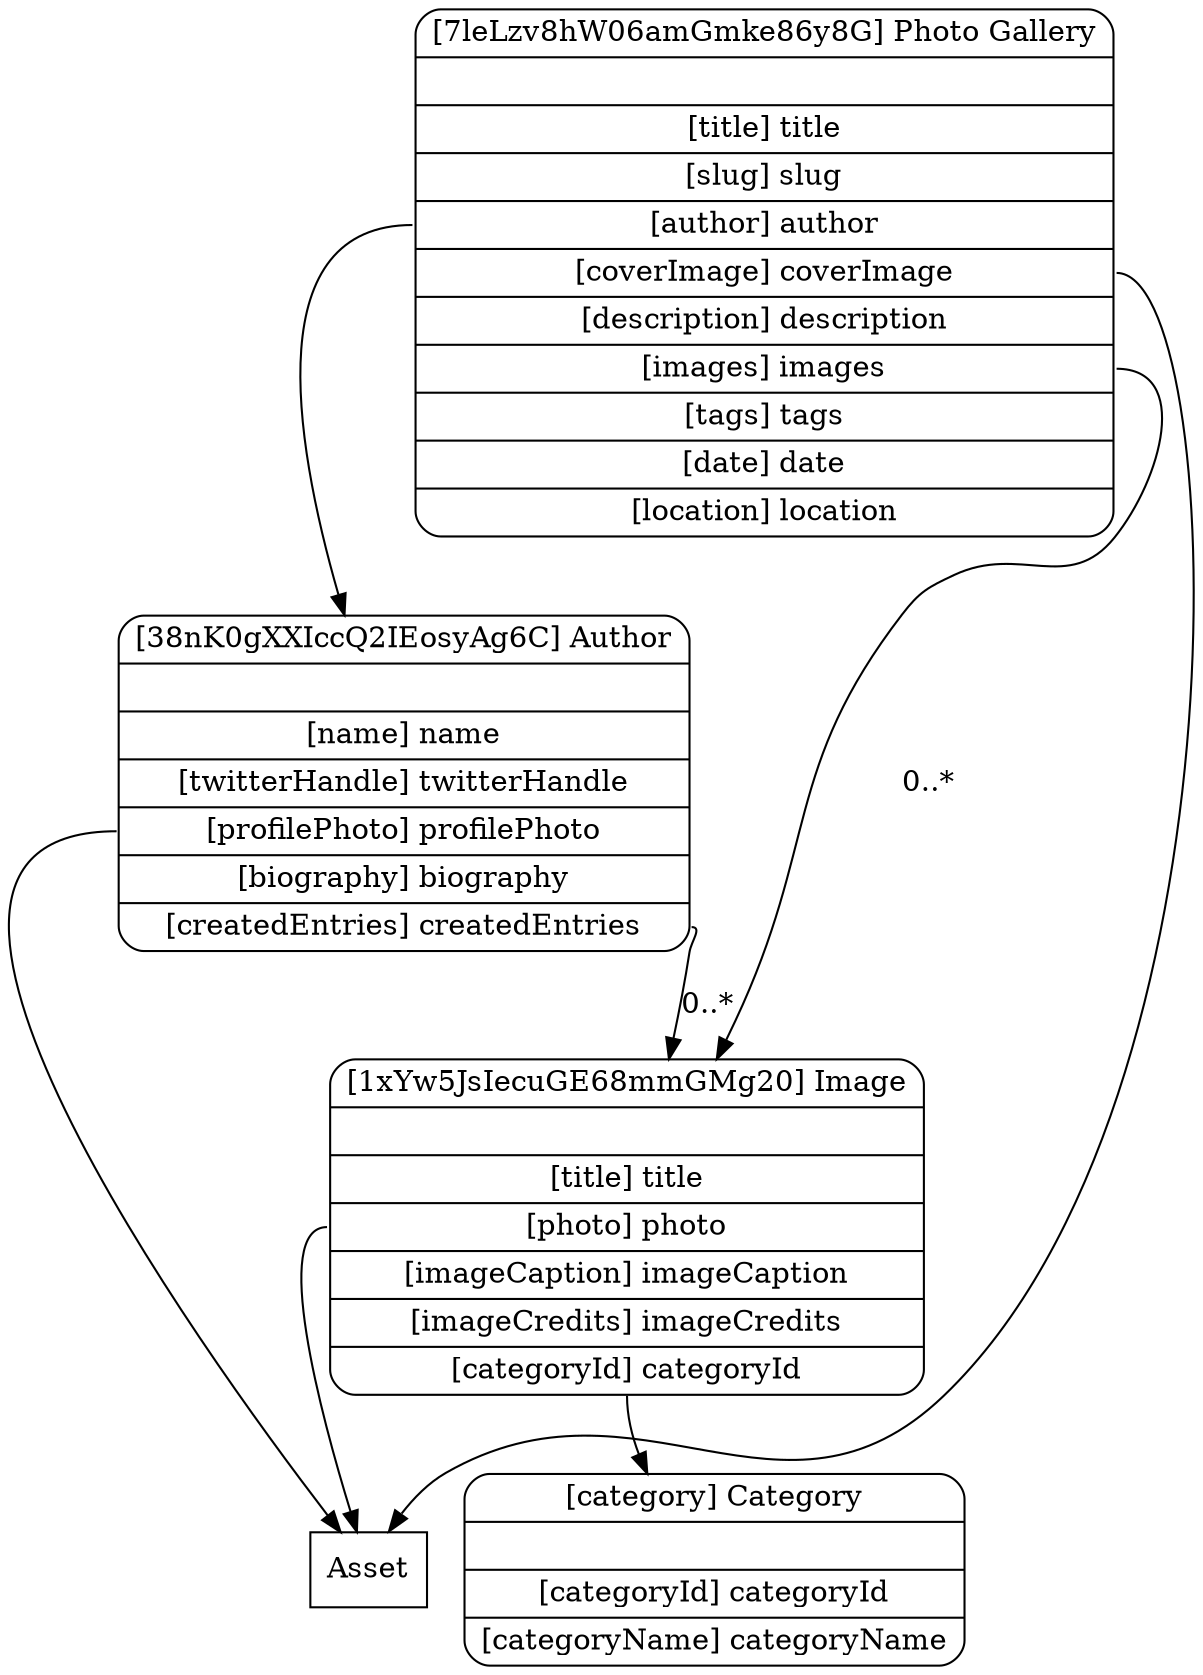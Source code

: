 digraph obj {
  node[shape=record];

 "Photo Gallery" [label="{[7leLzv8hW06amGmke86y8G] Photo Gallery |          | <title> [title] title|<slug> [slug] slug|<author> [author] author|<coverImage> [coverImage] coverImage|<description> [description] description|<images> [images] images|<tags> [tags] tags|<date> [date] date|<location> [location] location}" shape=Mrecord];
 "Asset";
 "Image" [label="{[1xYw5JsIecuGE68mmGMg20] Image |          | <title> [title] title|<photo> [photo] photo|<imageCaption> [imageCaption] imageCaption|<imageCredits> [imageCredits] imageCredits|<categoryId> [categoryId] categoryId}" shape=Mrecord];
 "Author" [label="{[38nK0gXXIccQ2IEosyAg6C] Author |          | <name> [name] name|<twitterHandle> [twitterHandle] twitterHandle|<profilePhoto> [profilePhoto] profilePhoto|<biography> [biography] biography|<createdEntries> [createdEntries] createdEntries}" shape=Mrecord];
 "Category" [label="{[category] Category |          | <categoryId> [categoryId] categoryId|<categoryName> [categoryName] categoryName}" shape=Mrecord];

  "Photo Gallery":"author" -> "Author" [dir=forward];
  "Photo Gallery":"coverImage" -> "Asset" [dir=forward];
  "Photo Gallery":"images" -> "Image" [dir=forward,label="0..*"];
  "Image":"photo" -> "Asset" [dir=forward];
  "Image":"categoryId" -> "Category" [dir=forward];
  "Author":"profilePhoto" -> "Asset" [dir=forward];
  "Author":"createdEntries" -> "Image" [dir=forward,label="0..*"];
}
